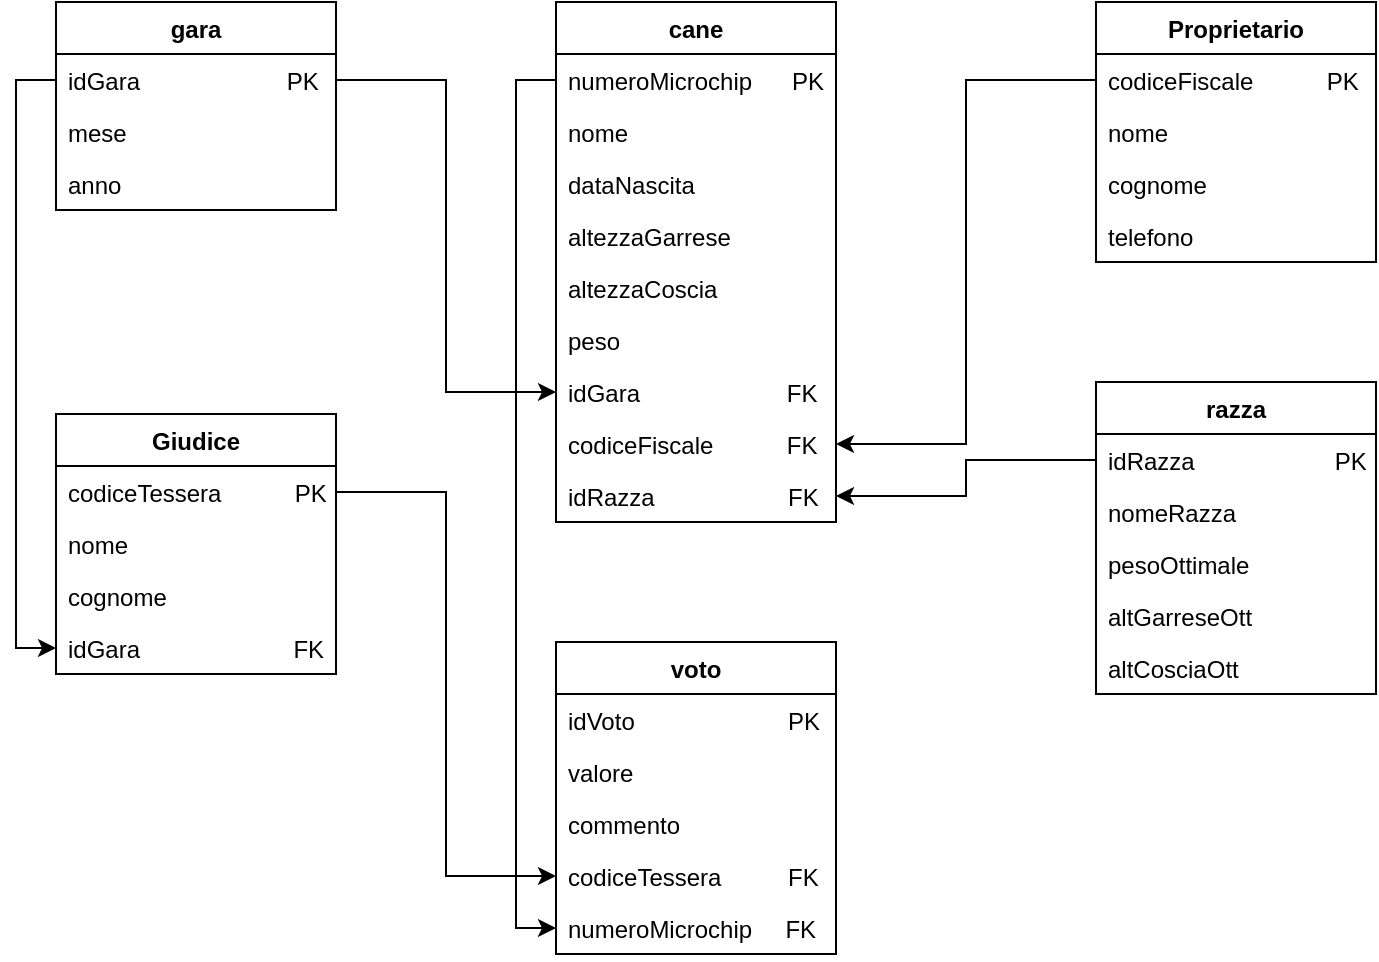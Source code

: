 <mxfile version="14.6.3" type="device"><diagram id="aryLO8TCCxeG-yCvhRwr" name="Page-1"><mxGraphModel dx="886" dy="512" grid="1" gridSize="10" guides="1" tooltips="1" connect="1" arrows="1" fold="1" page="1" pageScale="1" pageWidth="827" pageHeight="1169" math="0" shadow="0"><root><mxCell id="0"/><mxCell id="1" parent="0"/><mxCell id="3nCKHhcBSc9eGQmjEOf9-1" value="cane" style="swimlane;fontStyle=1;childLayout=stackLayout;horizontal=1;startSize=26;fillColor=none;horizontalStack=0;resizeParent=1;resizeParentMax=0;resizeLast=0;collapsible=1;marginBottom=0;" vertex="1" parent="1"><mxGeometry x="330" y="50" width="140" height="260" as="geometry"/></mxCell><mxCell id="3nCKHhcBSc9eGQmjEOf9-2" value="numeroMicrochip      PK" style="text;strokeColor=none;fillColor=none;align=left;verticalAlign=top;spacingLeft=4;spacingRight=4;overflow=hidden;rotatable=0;points=[[0,0.5],[1,0.5]];portConstraint=eastwest;" vertex="1" parent="3nCKHhcBSc9eGQmjEOf9-1"><mxGeometry y="26" width="140" height="26" as="geometry"/></mxCell><mxCell id="3nCKHhcBSc9eGQmjEOf9-3" value="nome" style="text;strokeColor=none;fillColor=none;align=left;verticalAlign=top;spacingLeft=4;spacingRight=4;overflow=hidden;rotatable=0;points=[[0,0.5],[1,0.5]];portConstraint=eastwest;" vertex="1" parent="3nCKHhcBSc9eGQmjEOf9-1"><mxGeometry y="52" width="140" height="26" as="geometry"/></mxCell><mxCell id="3nCKHhcBSc9eGQmjEOf9-4" value="dataNascita" style="text;strokeColor=none;fillColor=none;align=left;verticalAlign=top;spacingLeft=4;spacingRight=4;overflow=hidden;rotatable=0;points=[[0,0.5],[1,0.5]];portConstraint=eastwest;" vertex="1" parent="3nCKHhcBSc9eGQmjEOf9-1"><mxGeometry y="78" width="140" height="26" as="geometry"/></mxCell><mxCell id="3nCKHhcBSc9eGQmjEOf9-5" value="altezzaGarrese" style="text;strokeColor=none;fillColor=none;align=left;verticalAlign=top;spacingLeft=4;spacingRight=4;overflow=hidden;rotatable=0;points=[[0,0.5],[1,0.5]];portConstraint=eastwest;" vertex="1" parent="3nCKHhcBSc9eGQmjEOf9-1"><mxGeometry y="104" width="140" height="26" as="geometry"/></mxCell><mxCell id="3nCKHhcBSc9eGQmjEOf9-6" value="altezzaCoscia" style="text;strokeColor=none;fillColor=none;align=left;verticalAlign=top;spacingLeft=4;spacingRight=4;overflow=hidden;rotatable=0;points=[[0,0.5],[1,0.5]];portConstraint=eastwest;" vertex="1" parent="3nCKHhcBSc9eGQmjEOf9-1"><mxGeometry y="130" width="140" height="26" as="geometry"/></mxCell><mxCell id="3nCKHhcBSc9eGQmjEOf9-29" value="peso" style="text;strokeColor=none;fillColor=none;align=left;verticalAlign=top;spacingLeft=4;spacingRight=4;overflow=hidden;rotatable=0;points=[[0,0.5],[1,0.5]];portConstraint=eastwest;" vertex="1" parent="3nCKHhcBSc9eGQmjEOf9-1"><mxGeometry y="156" width="140" height="26" as="geometry"/></mxCell><mxCell id="3nCKHhcBSc9eGQmjEOf9-30" value="idGara                      FK" style="text;strokeColor=none;fillColor=none;align=left;verticalAlign=top;spacingLeft=4;spacingRight=4;overflow=hidden;rotatable=0;points=[[0,0.5],[1,0.5]];portConstraint=eastwest;" vertex="1" parent="3nCKHhcBSc9eGQmjEOf9-1"><mxGeometry y="182" width="140" height="26" as="geometry"/></mxCell><mxCell id="3nCKHhcBSc9eGQmjEOf9-31" value="codiceFiscale           FK" style="text;strokeColor=none;fillColor=none;align=left;verticalAlign=top;spacingLeft=4;spacingRight=4;overflow=hidden;rotatable=0;points=[[0,0.5],[1,0.5]];portConstraint=eastwest;" vertex="1" parent="3nCKHhcBSc9eGQmjEOf9-1"><mxGeometry y="208" width="140" height="26" as="geometry"/></mxCell><mxCell id="3nCKHhcBSc9eGQmjEOf9-33" value="idRazza                    FK" style="text;strokeColor=none;fillColor=none;align=left;verticalAlign=top;spacingLeft=4;spacingRight=4;overflow=hidden;rotatable=0;points=[[0,0.5],[1,0.5]];portConstraint=eastwest;" vertex="1" parent="3nCKHhcBSc9eGQmjEOf9-1"><mxGeometry y="234" width="140" height="26" as="geometry"/></mxCell><mxCell id="3nCKHhcBSc9eGQmjEOf9-7" value="razza" style="swimlane;fontStyle=1;childLayout=stackLayout;horizontal=1;startSize=26;fillColor=none;horizontalStack=0;resizeParent=1;resizeParentMax=0;resizeLast=0;collapsible=1;marginBottom=0;" vertex="1" parent="1"><mxGeometry x="600" y="240" width="140" height="156" as="geometry"/></mxCell><mxCell id="3nCKHhcBSc9eGQmjEOf9-8" value="idRazza                     PK" style="text;strokeColor=none;fillColor=none;align=left;verticalAlign=top;spacingLeft=4;spacingRight=4;overflow=hidden;rotatable=0;points=[[0,0.5],[1,0.5]];portConstraint=eastwest;" vertex="1" parent="3nCKHhcBSc9eGQmjEOf9-7"><mxGeometry y="26" width="140" height="26" as="geometry"/></mxCell><mxCell id="3nCKHhcBSc9eGQmjEOf9-9" value="nomeRazza" style="text;strokeColor=none;fillColor=none;align=left;verticalAlign=top;spacingLeft=4;spacingRight=4;overflow=hidden;rotatable=0;points=[[0,0.5],[1,0.5]];portConstraint=eastwest;" vertex="1" parent="3nCKHhcBSc9eGQmjEOf9-7"><mxGeometry y="52" width="140" height="26" as="geometry"/></mxCell><mxCell id="3nCKHhcBSc9eGQmjEOf9-38" value="pesoOttimale" style="text;strokeColor=none;fillColor=none;align=left;verticalAlign=top;spacingLeft=4;spacingRight=4;overflow=hidden;rotatable=0;points=[[0,0.5],[1,0.5]];portConstraint=eastwest;" vertex="1" parent="3nCKHhcBSc9eGQmjEOf9-7"><mxGeometry y="78" width="140" height="26" as="geometry"/></mxCell><mxCell id="3nCKHhcBSc9eGQmjEOf9-10" value="altGarreseOtt" style="text;strokeColor=none;fillColor=none;align=left;verticalAlign=top;spacingLeft=4;spacingRight=4;overflow=hidden;rotatable=0;points=[[0,0.5],[1,0.5]];portConstraint=eastwest;" vertex="1" parent="3nCKHhcBSc9eGQmjEOf9-7"><mxGeometry y="104" width="140" height="26" as="geometry"/></mxCell><mxCell id="3nCKHhcBSc9eGQmjEOf9-37" value="altCosciaOtt" style="text;strokeColor=none;fillColor=none;align=left;verticalAlign=top;spacingLeft=4;spacingRight=4;overflow=hidden;rotatable=0;points=[[0,0.5],[1,0.5]];portConstraint=eastwest;" vertex="1" parent="3nCKHhcBSc9eGQmjEOf9-7"><mxGeometry y="130" width="140" height="26" as="geometry"/></mxCell><mxCell id="3nCKHhcBSc9eGQmjEOf9-11" value="Proprietario" style="swimlane;fontStyle=1;childLayout=stackLayout;horizontal=1;startSize=26;fillColor=none;horizontalStack=0;resizeParent=1;resizeParentMax=0;resizeLast=0;collapsible=1;marginBottom=0;" vertex="1" parent="1"><mxGeometry x="600" y="50" width="140" height="130" as="geometry"/></mxCell><mxCell id="3nCKHhcBSc9eGQmjEOf9-12" value="codiceFiscale           PK" style="text;strokeColor=none;fillColor=none;align=left;verticalAlign=top;spacingLeft=4;spacingRight=4;overflow=hidden;rotatable=0;points=[[0,0.5],[1,0.5]];portConstraint=eastwest;" vertex="1" parent="3nCKHhcBSc9eGQmjEOf9-11"><mxGeometry y="26" width="140" height="26" as="geometry"/></mxCell><mxCell id="3nCKHhcBSc9eGQmjEOf9-13" value="nome" style="text;strokeColor=none;fillColor=none;align=left;verticalAlign=top;spacingLeft=4;spacingRight=4;overflow=hidden;rotatable=0;points=[[0,0.5],[1,0.5]];portConstraint=eastwest;" vertex="1" parent="3nCKHhcBSc9eGQmjEOf9-11"><mxGeometry y="52" width="140" height="26" as="geometry"/></mxCell><mxCell id="3nCKHhcBSc9eGQmjEOf9-14" value="cognome" style="text;strokeColor=none;fillColor=none;align=left;verticalAlign=top;spacingLeft=4;spacingRight=4;overflow=hidden;rotatable=0;points=[[0,0.5],[1,0.5]];portConstraint=eastwest;" vertex="1" parent="3nCKHhcBSc9eGQmjEOf9-11"><mxGeometry y="78" width="140" height="26" as="geometry"/></mxCell><mxCell id="3nCKHhcBSc9eGQmjEOf9-32" value="telefono" style="text;strokeColor=none;fillColor=none;align=left;verticalAlign=top;spacingLeft=4;spacingRight=4;overflow=hidden;rotatable=0;points=[[0,0.5],[1,0.5]];portConstraint=eastwest;" vertex="1" parent="3nCKHhcBSc9eGQmjEOf9-11"><mxGeometry y="104" width="140" height="26" as="geometry"/></mxCell><mxCell id="3nCKHhcBSc9eGQmjEOf9-15" value="gara" style="swimlane;fontStyle=1;childLayout=stackLayout;horizontal=1;startSize=26;fillColor=none;horizontalStack=0;resizeParent=1;resizeParentMax=0;resizeLast=0;collapsible=1;marginBottom=0;" vertex="1" parent="1"><mxGeometry x="80" y="50" width="140" height="104" as="geometry"/></mxCell><mxCell id="3nCKHhcBSc9eGQmjEOf9-16" value="idGara                      PK" style="text;strokeColor=none;fillColor=none;align=left;verticalAlign=top;spacingLeft=4;spacingRight=4;overflow=hidden;rotatable=0;points=[[0,0.5],[1,0.5]];portConstraint=eastwest;" vertex="1" parent="3nCKHhcBSc9eGQmjEOf9-15"><mxGeometry y="26" width="140" height="26" as="geometry"/></mxCell><mxCell id="3nCKHhcBSc9eGQmjEOf9-17" value="mese" style="text;strokeColor=none;fillColor=none;align=left;verticalAlign=top;spacingLeft=4;spacingRight=4;overflow=hidden;rotatable=0;points=[[0,0.5],[1,0.5]];portConstraint=eastwest;" vertex="1" parent="3nCKHhcBSc9eGQmjEOf9-15"><mxGeometry y="52" width="140" height="26" as="geometry"/></mxCell><mxCell id="3nCKHhcBSc9eGQmjEOf9-18" value="anno" style="text;strokeColor=none;fillColor=none;align=left;verticalAlign=top;spacingLeft=4;spacingRight=4;overflow=hidden;rotatable=0;points=[[0,0.5],[1,0.5]];portConstraint=eastwest;" vertex="1" parent="3nCKHhcBSc9eGQmjEOf9-15"><mxGeometry y="78" width="140" height="26" as="geometry"/></mxCell><mxCell id="3nCKHhcBSc9eGQmjEOf9-21" value="Giudice" style="swimlane;fontStyle=1;childLayout=stackLayout;horizontal=1;startSize=26;fillColor=none;horizontalStack=0;resizeParent=1;resizeParentMax=0;resizeLast=0;collapsible=1;marginBottom=0;" vertex="1" parent="1"><mxGeometry x="80" y="256" width="140" height="130" as="geometry"/></mxCell><mxCell id="3nCKHhcBSc9eGQmjEOf9-22" value="codiceTessera           PK" style="text;strokeColor=none;fillColor=none;align=left;verticalAlign=top;spacingLeft=4;spacingRight=4;overflow=hidden;rotatable=0;points=[[0,0.5],[1,0.5]];portConstraint=eastwest;" vertex="1" parent="3nCKHhcBSc9eGQmjEOf9-21"><mxGeometry y="26" width="140" height="26" as="geometry"/></mxCell><mxCell id="3nCKHhcBSc9eGQmjEOf9-23" value="nome" style="text;strokeColor=none;fillColor=none;align=left;verticalAlign=top;spacingLeft=4;spacingRight=4;overflow=hidden;rotatable=0;points=[[0,0.5],[1,0.5]];portConstraint=eastwest;" vertex="1" parent="3nCKHhcBSc9eGQmjEOf9-21"><mxGeometry y="52" width="140" height="26" as="geometry"/></mxCell><mxCell id="3nCKHhcBSc9eGQmjEOf9-24" value="cognome" style="text;strokeColor=none;fillColor=none;align=left;verticalAlign=top;spacingLeft=4;spacingRight=4;overflow=hidden;rotatable=0;points=[[0,0.5],[1,0.5]];portConstraint=eastwest;" vertex="1" parent="3nCKHhcBSc9eGQmjEOf9-21"><mxGeometry y="78" width="140" height="26" as="geometry"/></mxCell><mxCell id="3nCKHhcBSc9eGQmjEOf9-34" value="idGara                       FK" style="text;strokeColor=none;fillColor=none;align=left;verticalAlign=top;spacingLeft=4;spacingRight=4;overflow=hidden;rotatable=0;points=[[0,0.5],[1,0.5]];portConstraint=eastwest;" vertex="1" parent="3nCKHhcBSc9eGQmjEOf9-21"><mxGeometry y="104" width="140" height="26" as="geometry"/></mxCell><mxCell id="3nCKHhcBSc9eGQmjEOf9-25" value="voto" style="swimlane;fontStyle=1;childLayout=stackLayout;horizontal=1;startSize=26;fillColor=none;horizontalStack=0;resizeParent=1;resizeParentMax=0;resizeLast=0;collapsible=1;marginBottom=0;" vertex="1" parent="1"><mxGeometry x="330" y="370" width="140" height="156" as="geometry"/></mxCell><mxCell id="3nCKHhcBSc9eGQmjEOf9-26" value="idVoto                       PK" style="text;strokeColor=none;fillColor=none;align=left;verticalAlign=top;spacingLeft=4;spacingRight=4;overflow=hidden;rotatable=0;points=[[0,0.5],[1,0.5]];portConstraint=eastwest;" vertex="1" parent="3nCKHhcBSc9eGQmjEOf9-25"><mxGeometry y="26" width="140" height="26" as="geometry"/></mxCell><mxCell id="3nCKHhcBSc9eGQmjEOf9-27" value="valore" style="text;strokeColor=none;fillColor=none;align=left;verticalAlign=top;spacingLeft=4;spacingRight=4;overflow=hidden;rotatable=0;points=[[0,0.5],[1,0.5]];portConstraint=eastwest;" vertex="1" parent="3nCKHhcBSc9eGQmjEOf9-25"><mxGeometry y="52" width="140" height="26" as="geometry"/></mxCell><mxCell id="3nCKHhcBSc9eGQmjEOf9-36" value="commento" style="text;strokeColor=none;fillColor=none;align=left;verticalAlign=top;spacingLeft=4;spacingRight=4;overflow=hidden;rotatable=0;points=[[0,0.5],[1,0.5]];portConstraint=eastwest;" vertex="1" parent="3nCKHhcBSc9eGQmjEOf9-25"><mxGeometry y="78" width="140" height="26" as="geometry"/></mxCell><mxCell id="3nCKHhcBSc9eGQmjEOf9-28" value="codiceTessera          FK" style="text;strokeColor=none;fillColor=none;align=left;verticalAlign=top;spacingLeft=4;spacingRight=4;overflow=hidden;rotatable=0;points=[[0,0.5],[1,0.5]];portConstraint=eastwest;" vertex="1" parent="3nCKHhcBSc9eGQmjEOf9-25"><mxGeometry y="104" width="140" height="26" as="geometry"/></mxCell><mxCell id="3nCKHhcBSc9eGQmjEOf9-35" value="numeroMicrochip     FK" style="text;strokeColor=none;fillColor=none;align=left;verticalAlign=top;spacingLeft=4;spacingRight=4;overflow=hidden;rotatable=0;points=[[0,0.5],[1,0.5]];portConstraint=eastwest;" vertex="1" parent="3nCKHhcBSc9eGQmjEOf9-25"><mxGeometry y="130" width="140" height="26" as="geometry"/></mxCell><mxCell id="3nCKHhcBSc9eGQmjEOf9-39" style="edgeStyle=orthogonalEdgeStyle;rounded=0;orthogonalLoop=1;jettySize=auto;html=1;exitX=1;exitY=0.5;exitDx=0;exitDy=0;entryX=0;entryY=0.5;entryDx=0;entryDy=0;" edge="1" parent="1" source="3nCKHhcBSc9eGQmjEOf9-16" target="3nCKHhcBSc9eGQmjEOf9-30"><mxGeometry relative="1" as="geometry"/></mxCell><mxCell id="3nCKHhcBSc9eGQmjEOf9-40" style="edgeStyle=orthogonalEdgeStyle;rounded=0;orthogonalLoop=1;jettySize=auto;html=1;exitX=0;exitY=0.5;exitDx=0;exitDy=0;entryX=0;entryY=0.5;entryDx=0;entryDy=0;" edge="1" parent="1" source="3nCKHhcBSc9eGQmjEOf9-16" target="3nCKHhcBSc9eGQmjEOf9-34"><mxGeometry relative="1" as="geometry"/></mxCell><mxCell id="3nCKHhcBSc9eGQmjEOf9-41" style="edgeStyle=orthogonalEdgeStyle;rounded=0;orthogonalLoop=1;jettySize=auto;html=1;exitX=1;exitY=0.5;exitDx=0;exitDy=0;entryX=0;entryY=0.5;entryDx=0;entryDy=0;" edge="1" parent="1" source="3nCKHhcBSc9eGQmjEOf9-22" target="3nCKHhcBSc9eGQmjEOf9-28"><mxGeometry relative="1" as="geometry"/></mxCell><mxCell id="3nCKHhcBSc9eGQmjEOf9-42" style="edgeStyle=orthogonalEdgeStyle;rounded=0;orthogonalLoop=1;jettySize=auto;html=1;exitX=0;exitY=0.5;exitDx=0;exitDy=0;entryX=0;entryY=0.5;entryDx=0;entryDy=0;" edge="1" parent="1" source="3nCKHhcBSc9eGQmjEOf9-2" target="3nCKHhcBSc9eGQmjEOf9-35"><mxGeometry relative="1" as="geometry"/></mxCell><mxCell id="3nCKHhcBSc9eGQmjEOf9-43" style="edgeStyle=orthogonalEdgeStyle;rounded=0;orthogonalLoop=1;jettySize=auto;html=1;exitX=0;exitY=0.5;exitDx=0;exitDy=0;entryX=1;entryY=0.5;entryDx=0;entryDy=0;" edge="1" parent="1" source="3nCKHhcBSc9eGQmjEOf9-12" target="3nCKHhcBSc9eGQmjEOf9-31"><mxGeometry relative="1" as="geometry"/></mxCell><mxCell id="3nCKHhcBSc9eGQmjEOf9-44" style="edgeStyle=orthogonalEdgeStyle;rounded=0;orthogonalLoop=1;jettySize=auto;html=1;exitX=0;exitY=0.5;exitDx=0;exitDy=0;entryX=1;entryY=0.5;entryDx=0;entryDy=0;" edge="1" parent="1" source="3nCKHhcBSc9eGQmjEOf9-8" target="3nCKHhcBSc9eGQmjEOf9-33"><mxGeometry relative="1" as="geometry"/></mxCell></root></mxGraphModel></diagram></mxfile>